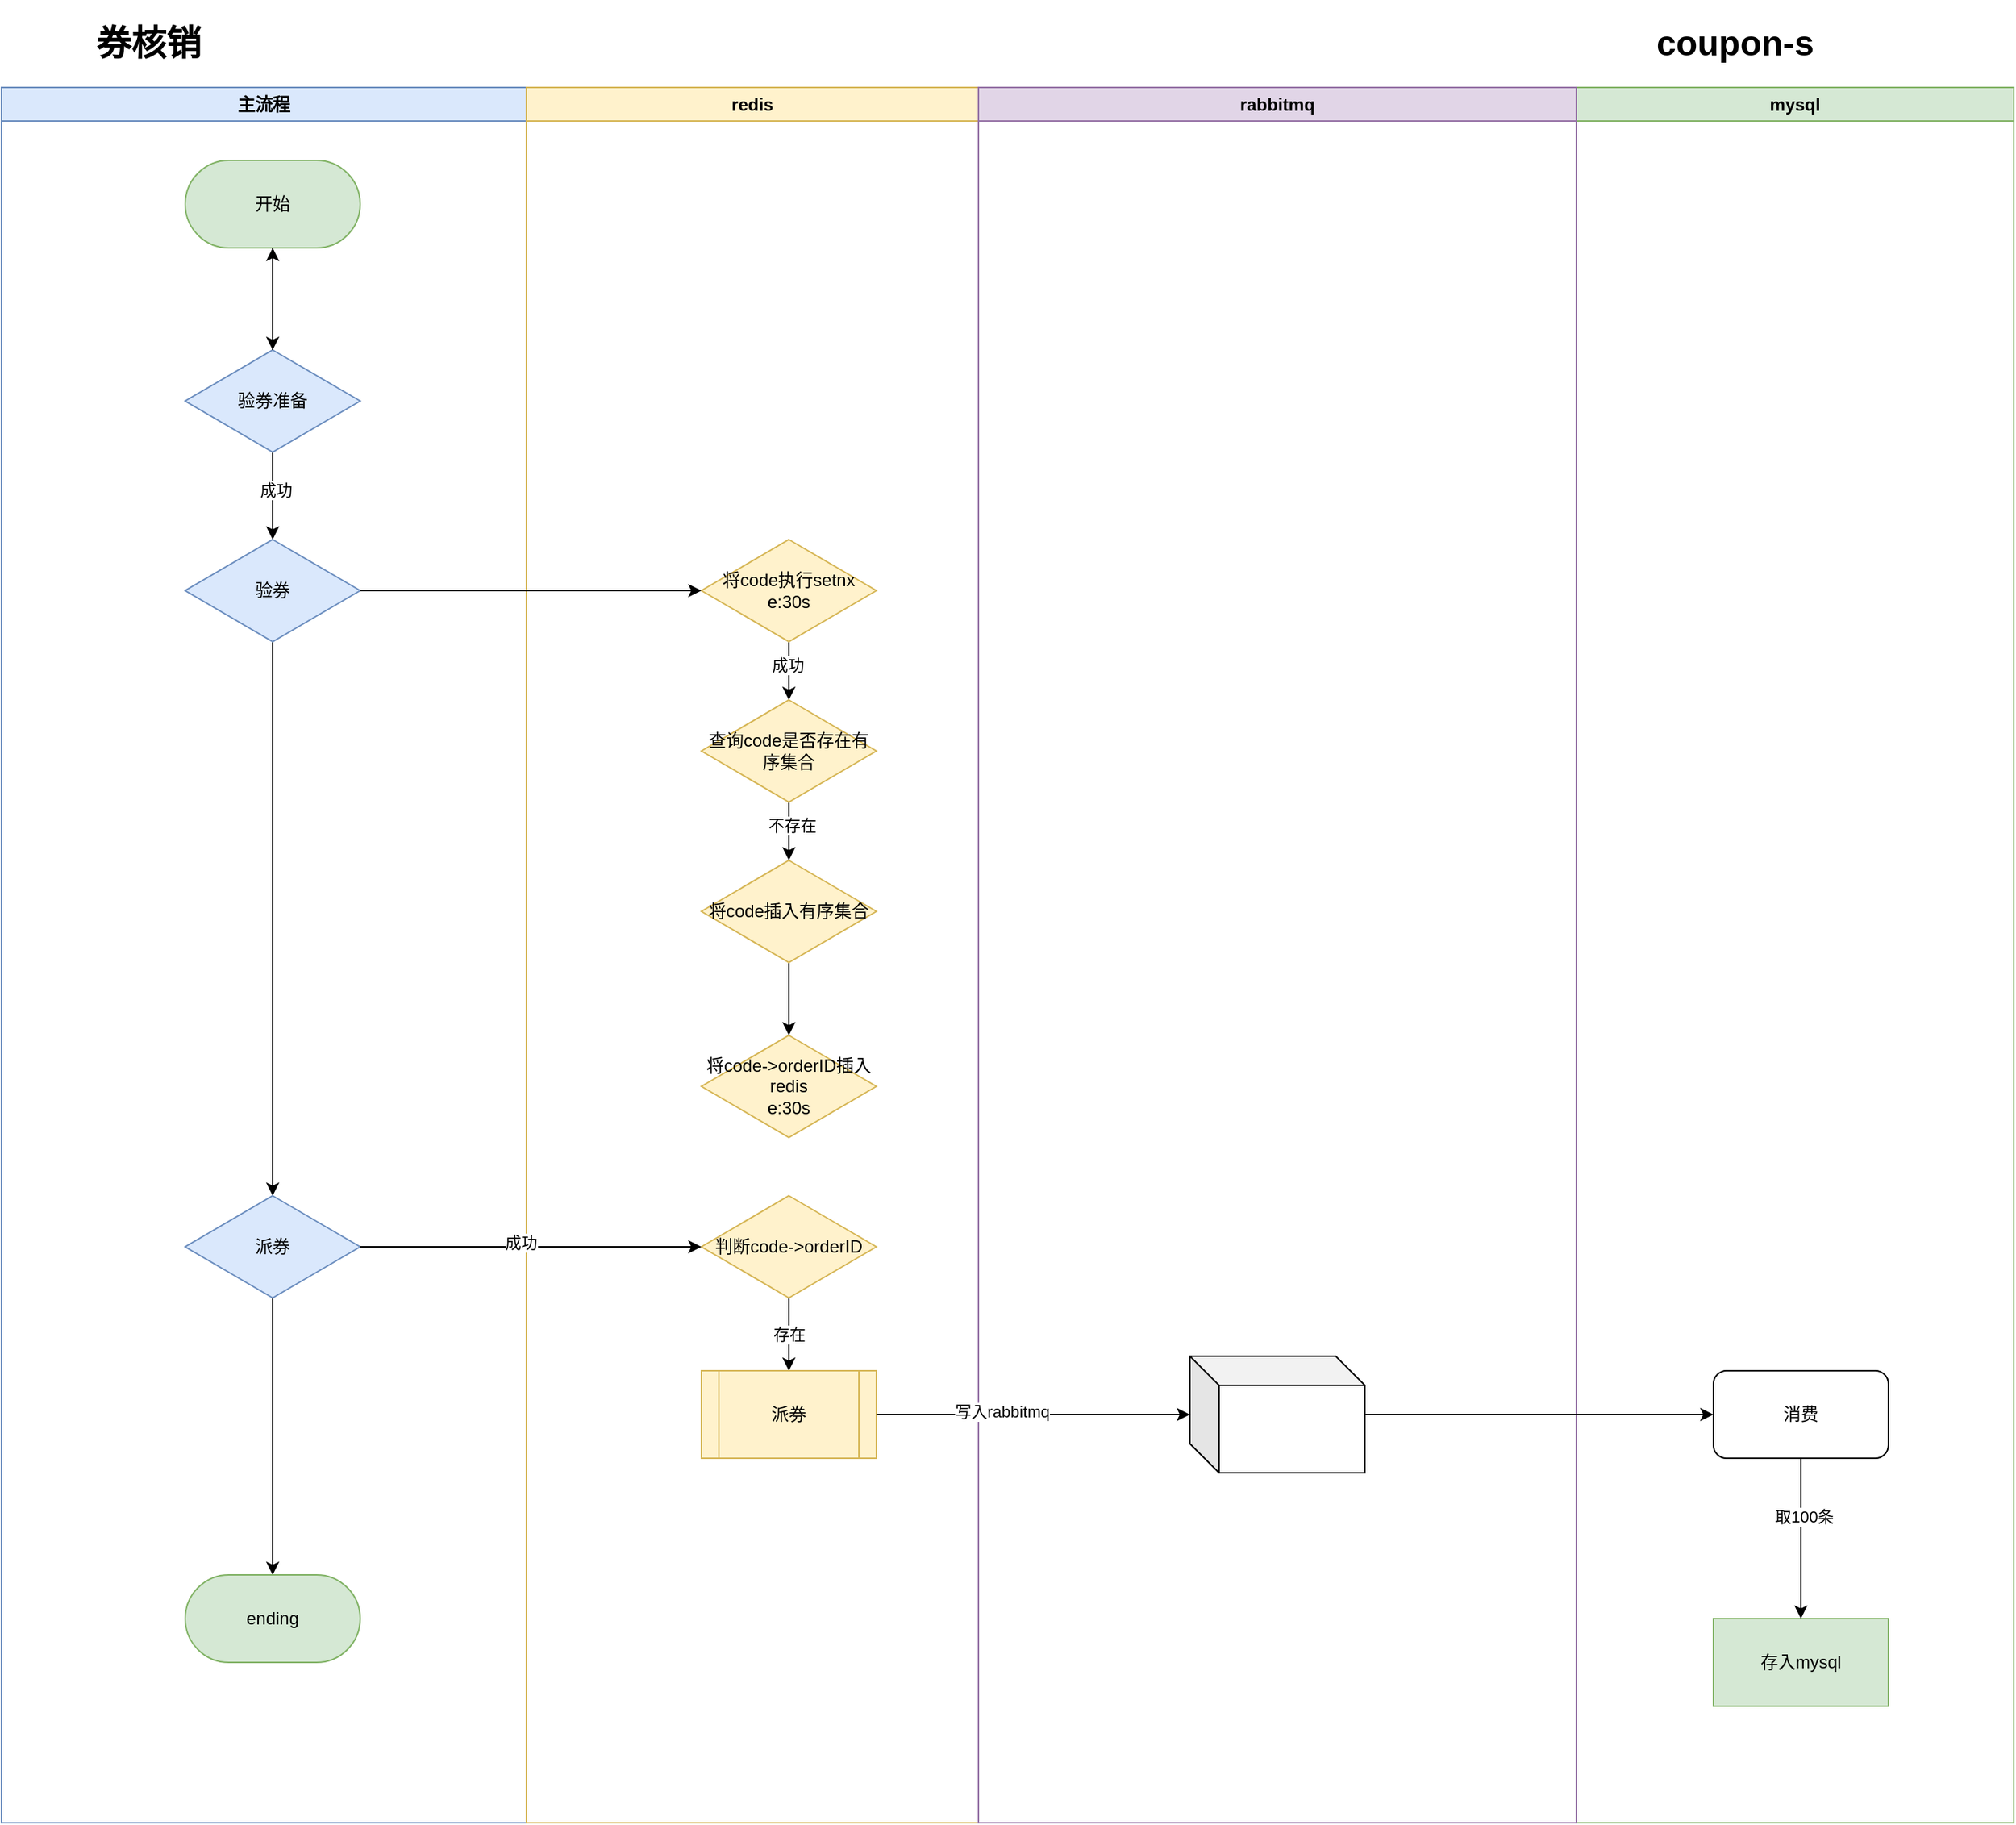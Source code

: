 <mxfile version="24.7.17">
  <diagram name="第 1 页" id="9qalYlBnHVuoMHJrbcrD">
    <mxGraphModel dx="1375" dy="2558" grid="1" gridSize="10" guides="1" tooltips="1" connect="1" arrows="1" fold="1" page="1" pageScale="1" pageWidth="827" pageHeight="1169" math="0" shadow="0">
      <root>
        <mxCell id="0" />
        <mxCell id="1" parent="0" />
        <mxCell id="GuGhAcRaihH_NDtZ5HGc-42" value="&lt;h1&gt;券核销&lt;/h1&gt;" style="text;html=1;strokeColor=none;fillColor=none;spacing=5;spacingTop=-20;whiteSpace=wrap;overflow=hidden;rounded=0;" parent="1" vertex="1">
          <mxGeometry x="1714" y="-1040" width="190" height="120" as="geometry" />
        </mxCell>
        <mxCell id="GuGhAcRaihH_NDtZ5HGc-43" value="主流程" style="swimlane;whiteSpace=wrap;html=1;fillColor=#dae8fc;strokeColor=#6c8ebf;" parent="1" vertex="1">
          <mxGeometry x="1654" y="-990" width="360" height="1190" as="geometry" />
        </mxCell>
        <mxCell id="GuGhAcRaihH_NDtZ5HGc-44" style="edgeStyle=orthogonalEdgeStyle;rounded=0;orthogonalLoop=1;jettySize=auto;html=1;exitX=0.5;exitY=1;exitDx=0;exitDy=0;" parent="GuGhAcRaihH_NDtZ5HGc-43" edge="1">
          <mxGeometry relative="1" as="geometry">
            <mxPoint x="186" y="240" as="sourcePoint" />
            <mxPoint x="186" y="240" as="targetPoint" />
          </mxGeometry>
        </mxCell>
        <mxCell id="GuGhAcRaihH_NDtZ5HGc-45" value="" style="edgeStyle=orthogonalEdgeStyle;rounded=0;orthogonalLoop=1;jettySize=auto;html=1;" parent="GuGhAcRaihH_NDtZ5HGc-43" source="GuGhAcRaihH_NDtZ5HGc-47" target="GuGhAcRaihH_NDtZ5HGc-49" edge="1">
          <mxGeometry relative="1" as="geometry" />
        </mxCell>
        <mxCell id="GuGhAcRaihH_NDtZ5HGc-46" value="成功" style="edgeLabel;html=1;align=center;verticalAlign=middle;resizable=0;points=[];" parent="GuGhAcRaihH_NDtZ5HGc-45" vertex="1" connectable="0">
          <mxGeometry x="-0.133" y="2" relative="1" as="geometry">
            <mxPoint as="offset" />
          </mxGeometry>
        </mxCell>
        <mxCell id="GuGhAcRaihH_NDtZ5HGc-47" value="验券准备" style="rhombus;whiteSpace=wrap;html=1;fillColor=#dae8fc;strokeColor=#6c8ebf;" parent="GuGhAcRaihH_NDtZ5HGc-43" vertex="1">
          <mxGeometry x="126" y="180" width="120" height="70" as="geometry" />
        </mxCell>
        <mxCell id="GuGhAcRaihH_NDtZ5HGc-48" value="" style="edgeStyle=orthogonalEdgeStyle;rounded=0;orthogonalLoop=1;jettySize=auto;html=1;" parent="GuGhAcRaihH_NDtZ5HGc-43" source="GuGhAcRaihH_NDtZ5HGc-49" target="GuGhAcRaihH_NDtZ5HGc-51" edge="1">
          <mxGeometry relative="1" as="geometry" />
        </mxCell>
        <mxCell id="GuGhAcRaihH_NDtZ5HGc-49" value="验券" style="rhombus;whiteSpace=wrap;html=1;fillColor=#dae8fc;strokeColor=#6c8ebf;" parent="GuGhAcRaihH_NDtZ5HGc-43" vertex="1">
          <mxGeometry x="126" y="310" width="120" height="70" as="geometry" />
        </mxCell>
        <mxCell id="GuGhAcRaihH_NDtZ5HGc-50" value="" style="edgeStyle=orthogonalEdgeStyle;rounded=0;orthogonalLoop=1;jettySize=auto;html=1;" parent="GuGhAcRaihH_NDtZ5HGc-43" source="GuGhAcRaihH_NDtZ5HGc-51" target="GuGhAcRaihH_NDtZ5HGc-52" edge="1">
          <mxGeometry relative="1" as="geometry" />
        </mxCell>
        <mxCell id="GuGhAcRaihH_NDtZ5HGc-51" value="派券" style="rhombus;whiteSpace=wrap;html=1;fillColor=#dae8fc;strokeColor=#6c8ebf;" parent="GuGhAcRaihH_NDtZ5HGc-43" vertex="1">
          <mxGeometry x="126" y="760" width="120" height="70" as="geometry" />
        </mxCell>
        <mxCell id="GuGhAcRaihH_NDtZ5HGc-52" value="ending" style="rounded=1;whiteSpace=wrap;html=1;arcSize=50;fillColor=#d5e8d4;strokeColor=#82b366;" parent="GuGhAcRaihH_NDtZ5HGc-43" vertex="1">
          <mxGeometry x="126" y="1020" width="120" height="60" as="geometry" />
        </mxCell>
        <mxCell id="GuGhAcRaihH_NDtZ5HGc-53" value="开始" style="rounded=1;whiteSpace=wrap;html=1;arcSize=50;fillColor=#d5e8d4;strokeColor=#82b366;" parent="GuGhAcRaihH_NDtZ5HGc-43" vertex="1">
          <mxGeometry x="126" y="50" width="120" height="60" as="geometry" />
        </mxCell>
        <mxCell id="GuGhAcRaihH_NDtZ5HGc-54" value="" style="edgeStyle=orthogonalEdgeStyle;rounded=0;orthogonalLoop=1;jettySize=auto;html=1;" parent="GuGhAcRaihH_NDtZ5HGc-43" source="GuGhAcRaihH_NDtZ5HGc-53" target="GuGhAcRaihH_NDtZ5HGc-47" edge="1">
          <mxGeometry relative="1" as="geometry" />
        </mxCell>
        <mxCell id="GuGhAcRaihH_NDtZ5HGc-55" value="" style="edgeStyle=orthogonalEdgeStyle;rounded=0;orthogonalLoop=1;jettySize=auto;html=1;" parent="GuGhAcRaihH_NDtZ5HGc-43" source="GuGhAcRaihH_NDtZ5HGc-47" target="GuGhAcRaihH_NDtZ5HGc-53" edge="1">
          <mxGeometry relative="1" as="geometry" />
        </mxCell>
        <mxCell id="GuGhAcRaihH_NDtZ5HGc-56" value="redis" style="swimlane;whiteSpace=wrap;html=1;fillColor=#fff2cc;strokeColor=#d6b656;" parent="1" vertex="1">
          <mxGeometry x="2014" y="-990" width="310" height="1190" as="geometry" />
        </mxCell>
        <mxCell id="GuGhAcRaihH_NDtZ5HGc-57" value="" style="edgeStyle=orthogonalEdgeStyle;rounded=0;orthogonalLoop=1;jettySize=auto;html=1;" parent="GuGhAcRaihH_NDtZ5HGc-56" source="GuGhAcRaihH_NDtZ5HGc-59" target="GuGhAcRaihH_NDtZ5HGc-62" edge="1">
          <mxGeometry relative="1" as="geometry" />
        </mxCell>
        <mxCell id="GuGhAcRaihH_NDtZ5HGc-58" value="成功" style="edgeLabel;html=1;align=center;verticalAlign=middle;resizable=0;points=[];" parent="GuGhAcRaihH_NDtZ5HGc-57" vertex="1" connectable="0">
          <mxGeometry x="-0.188" y="-1" relative="1" as="geometry">
            <mxPoint as="offset" />
          </mxGeometry>
        </mxCell>
        <mxCell id="GuGhAcRaihH_NDtZ5HGc-59" value="将code执行setnx&lt;br&gt;e:30s" style="rhombus;whiteSpace=wrap;html=1;fillColor=#fff2cc;strokeColor=#d6b656;" parent="GuGhAcRaihH_NDtZ5HGc-56" vertex="1">
          <mxGeometry x="120" y="310" width="120" height="70" as="geometry" />
        </mxCell>
        <mxCell id="GuGhAcRaihH_NDtZ5HGc-60" value="" style="edgeStyle=orthogonalEdgeStyle;rounded=0;orthogonalLoop=1;jettySize=auto;html=1;" parent="GuGhAcRaihH_NDtZ5HGc-56" source="GuGhAcRaihH_NDtZ5HGc-62" target="GuGhAcRaihH_NDtZ5HGc-64" edge="1">
          <mxGeometry relative="1" as="geometry" />
        </mxCell>
        <mxCell id="GuGhAcRaihH_NDtZ5HGc-61" value="不存在" style="edgeLabel;html=1;align=center;verticalAlign=middle;resizable=0;points=[];" parent="GuGhAcRaihH_NDtZ5HGc-60" vertex="1" connectable="0">
          <mxGeometry x="-0.212" y="2" relative="1" as="geometry">
            <mxPoint as="offset" />
          </mxGeometry>
        </mxCell>
        <mxCell id="GuGhAcRaihH_NDtZ5HGc-62" value="查询code是否存在有序集合" style="rhombus;whiteSpace=wrap;html=1;fillColor=#fff2cc;strokeColor=#d6b656;" parent="GuGhAcRaihH_NDtZ5HGc-56" vertex="1">
          <mxGeometry x="120" y="420" width="120" height="70" as="geometry" />
        </mxCell>
        <mxCell id="GuGhAcRaihH_NDtZ5HGc-63" value="" style="edgeStyle=orthogonalEdgeStyle;rounded=0;orthogonalLoop=1;jettySize=auto;html=1;" parent="GuGhAcRaihH_NDtZ5HGc-56" source="GuGhAcRaihH_NDtZ5HGc-64" target="GuGhAcRaihH_NDtZ5HGc-65" edge="1">
          <mxGeometry relative="1" as="geometry" />
        </mxCell>
        <mxCell id="GuGhAcRaihH_NDtZ5HGc-64" value="将code插入有序集合" style="rhombus;whiteSpace=wrap;html=1;fillColor=#fff2cc;strokeColor=#d6b656;" parent="GuGhAcRaihH_NDtZ5HGc-56" vertex="1">
          <mxGeometry x="120" y="530" width="120" height="70" as="geometry" />
        </mxCell>
        <mxCell id="GuGhAcRaihH_NDtZ5HGc-65" value="将code-&amp;gt;orderID插入&lt;br&gt;redis&lt;br&gt;e:30s" style="rhombus;whiteSpace=wrap;html=1;fillColor=#fff2cc;strokeColor=#d6b656;" parent="GuGhAcRaihH_NDtZ5HGc-56" vertex="1">
          <mxGeometry x="120" y="650" width="120" height="70" as="geometry" />
        </mxCell>
        <mxCell id="GuGhAcRaihH_NDtZ5HGc-66" value="存在" style="edgeStyle=orthogonalEdgeStyle;rounded=0;orthogonalLoop=1;jettySize=auto;html=1;" parent="GuGhAcRaihH_NDtZ5HGc-56" source="GuGhAcRaihH_NDtZ5HGc-67" target="GuGhAcRaihH_NDtZ5HGc-68" edge="1">
          <mxGeometry relative="1" as="geometry" />
        </mxCell>
        <mxCell id="GuGhAcRaihH_NDtZ5HGc-67" value="判断code-&amp;gt;orderID" style="rhombus;whiteSpace=wrap;html=1;fillColor=#fff2cc;strokeColor=#d6b656;" parent="GuGhAcRaihH_NDtZ5HGc-56" vertex="1">
          <mxGeometry x="120" y="760" width="120" height="70" as="geometry" />
        </mxCell>
        <mxCell id="GuGhAcRaihH_NDtZ5HGc-68" value="派券" style="shape=process;whiteSpace=wrap;html=1;backgroundOutline=1;fillColor=#fff2cc;strokeColor=#d6b656;" parent="GuGhAcRaihH_NDtZ5HGc-56" vertex="1">
          <mxGeometry x="120" y="880" width="120" height="60" as="geometry" />
        </mxCell>
        <mxCell id="GuGhAcRaihH_NDtZ5HGc-69" value="mysql" style="swimlane;whiteSpace=wrap;html=1;fillColor=#d5e8d4;strokeColor=#82b366;" parent="1" vertex="1">
          <mxGeometry x="2734" y="-990" width="300" height="1190" as="geometry" />
        </mxCell>
        <mxCell id="GuGhAcRaihH_NDtZ5HGc-70" value="存入mysql" style="whiteSpace=wrap;html=1;fillColor=#d5e8d4;strokeColor=#82b366;" parent="GuGhAcRaihH_NDtZ5HGc-69" vertex="1">
          <mxGeometry x="94" y="1050" width="120" height="60" as="geometry" />
        </mxCell>
        <mxCell id="GuGhAcRaihH_NDtZ5HGc-71" style="edgeStyle=orthogonalEdgeStyle;rounded=0;orthogonalLoop=1;jettySize=auto;html=1;entryX=0.5;entryY=0;entryDx=0;entryDy=0;" parent="GuGhAcRaihH_NDtZ5HGc-69" source="GuGhAcRaihH_NDtZ5HGc-73" target="GuGhAcRaihH_NDtZ5HGc-70" edge="1">
          <mxGeometry relative="1" as="geometry" />
        </mxCell>
        <mxCell id="GuGhAcRaihH_NDtZ5HGc-72" value="取100条" style="edgeLabel;html=1;align=center;verticalAlign=middle;resizable=0;points=[];" parent="GuGhAcRaihH_NDtZ5HGc-71" vertex="1" connectable="0">
          <mxGeometry x="-0.273" y="2" relative="1" as="geometry">
            <mxPoint as="offset" />
          </mxGeometry>
        </mxCell>
        <mxCell id="GuGhAcRaihH_NDtZ5HGc-73" value="消费" style="rounded=1;whiteSpace=wrap;html=1;" parent="GuGhAcRaihH_NDtZ5HGc-69" vertex="1">
          <mxGeometry x="94" y="880" width="120" height="60" as="geometry" />
        </mxCell>
        <mxCell id="GuGhAcRaihH_NDtZ5HGc-74" value="" style="edgeStyle=orthogonalEdgeStyle;rounded=0;orthogonalLoop=1;jettySize=auto;html=1;" parent="1" source="GuGhAcRaihH_NDtZ5HGc-49" target="GuGhAcRaihH_NDtZ5HGc-59" edge="1">
          <mxGeometry relative="1" as="geometry" />
        </mxCell>
        <mxCell id="GuGhAcRaihH_NDtZ5HGc-75" value="" style="edgeStyle=orthogonalEdgeStyle;rounded=0;orthogonalLoop=1;jettySize=auto;html=1;" parent="1" source="GuGhAcRaihH_NDtZ5HGc-51" target="GuGhAcRaihH_NDtZ5HGc-67" edge="1">
          <mxGeometry relative="1" as="geometry" />
        </mxCell>
        <mxCell id="GuGhAcRaihH_NDtZ5HGc-76" value="成功" style="edgeLabel;html=1;align=center;verticalAlign=middle;resizable=0;points=[];" parent="GuGhAcRaihH_NDtZ5HGc-75" vertex="1" connectable="0">
          <mxGeometry x="-0.061" y="3" relative="1" as="geometry">
            <mxPoint as="offset" />
          </mxGeometry>
        </mxCell>
        <mxCell id="GuGhAcRaihH_NDtZ5HGc-77" value="rabbitmq" style="swimlane;whiteSpace=wrap;html=1;fillColor=#e1d5e7;strokeColor=#9673a6;" parent="1" vertex="1">
          <mxGeometry x="2324" y="-990" width="410" height="1190" as="geometry" />
        </mxCell>
        <mxCell id="GuGhAcRaihH_NDtZ5HGc-78" value="" style="shape=cube;whiteSpace=wrap;html=1;boundedLbl=1;backgroundOutline=1;darkOpacity=0.05;darkOpacity2=0.1;" parent="GuGhAcRaihH_NDtZ5HGc-77" vertex="1">
          <mxGeometry x="145" y="870" width="120" height="80" as="geometry" />
        </mxCell>
        <mxCell id="GuGhAcRaihH_NDtZ5HGc-79" value="&lt;h1&gt;coupon-s&lt;/h1&gt;" style="text;html=1;strokeColor=none;fillColor=none;spacing=5;spacingTop=-20;whiteSpace=wrap;overflow=hidden;rounded=0;" parent="1" vertex="1">
          <mxGeometry x="2784" y="-1040" width="180" height="40" as="geometry" />
        </mxCell>
        <mxCell id="GuGhAcRaihH_NDtZ5HGc-80" style="edgeStyle=orthogonalEdgeStyle;rounded=0;orthogonalLoop=1;jettySize=auto;html=1;" parent="1" source="GuGhAcRaihH_NDtZ5HGc-68" target="GuGhAcRaihH_NDtZ5HGc-78" edge="1">
          <mxGeometry relative="1" as="geometry" />
        </mxCell>
        <mxCell id="GuGhAcRaihH_NDtZ5HGc-81" value="写入rabbitmq" style="edgeLabel;html=1;align=center;verticalAlign=middle;resizable=0;points=[];" parent="GuGhAcRaihH_NDtZ5HGc-80" vertex="1" connectable="0">
          <mxGeometry x="-0.204" y="2" relative="1" as="geometry">
            <mxPoint as="offset" />
          </mxGeometry>
        </mxCell>
        <mxCell id="GuGhAcRaihH_NDtZ5HGc-82" value="" style="edgeStyle=orthogonalEdgeStyle;rounded=0;orthogonalLoop=1;jettySize=auto;html=1;" parent="1" source="GuGhAcRaihH_NDtZ5HGc-78" target="GuGhAcRaihH_NDtZ5HGc-73" edge="1">
          <mxGeometry relative="1" as="geometry" />
        </mxCell>
      </root>
    </mxGraphModel>
  </diagram>
</mxfile>
